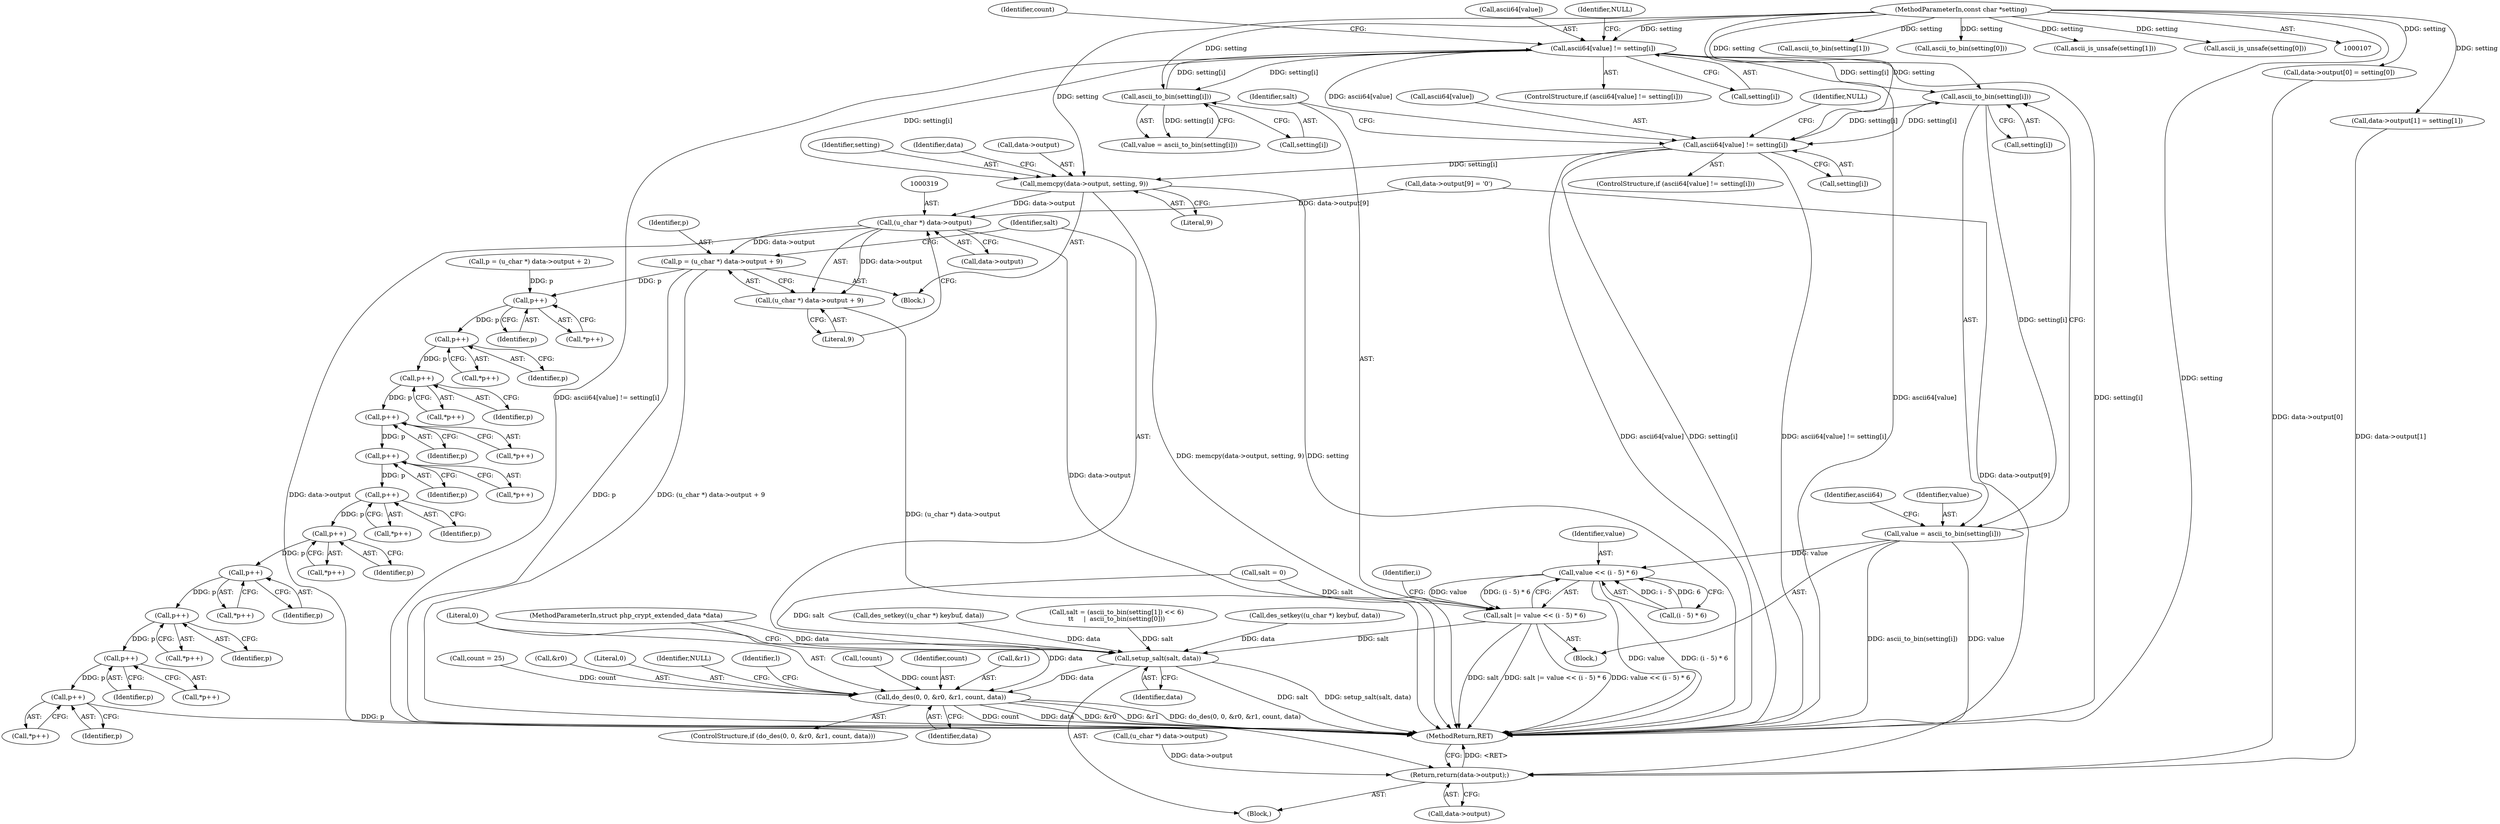digraph "0_php_aab49e934de1fff046e659cbec46e3d053b41c34@array" {
"1000228" [label="(Call,ascii_to_bin(setting[i]))"];
"1000233" [label="(Call,ascii64[value] != setting[i])"];
"1000188" [label="(Call,ascii64[value] != setting[i])"];
"1000183" [label="(Call,ascii_to_bin(setting[i]))"];
"1000109" [label="(MethodParameterIn,const char *setting)"];
"1000228" [label="(Call,ascii_to_bin(setting[i]))"];
"1000226" [label="(Call,value = ascii_to_bin(setting[i]))"];
"1000244" [label="(Call,value << (i - 5) * 6)"];
"1000242" [label="(Call,salt |= value << (i - 5) * 6)"];
"1000381" [label="(Call,setup_salt(salt, data))"];
"1000385" [label="(Call,do_des(0, 0, &r0, &r1, count, data))"];
"1000302" [label="(Call,memcpy(data->output, setting, 9))"];
"1000318" [label="(Call,(u_char *) data->output)"];
"1000315" [label="(Call,p = (u_char *) data->output + 9)"];
"1000403" [label="(Call,p++)"];
"1000414" [label="(Call,p++)"];
"1000425" [label="(Call,p++)"];
"1000436" [label="(Call,p++)"];
"1000456" [label="(Call,p++)"];
"1000467" [label="(Call,p++)"];
"1000478" [label="(Call,p++)"];
"1000489" [label="(Call,p++)"];
"1000503" [label="(Call,p++)"];
"1000514" [label="(Call,p++)"];
"1000525" [label="(Call,p++)"];
"1000317" [label="(Call,(u_char *) data->output + 9)"];
"1000536" [label="(Return,return(data->output);)"];
"1000457" [label="(Identifier,p)"];
"1000227" [label="(Identifier,value)"];
"1000315" [label="(Call,p = (u_char *) data->output + 9)"];
"1000316" [label="(Identifier,p)"];
"1000110" [label="(MethodParameterIn,struct php_crypt_extended_data *data)"];
"1000387" [label="(Literal,0)"];
"1000155" [label="(Call,des_setkey((u_char *) keybuf, data))"];
"1000345" [label="(Call,ascii_to_bin(setting[1]))"];
"1000320" [label="(Call,data->output)"];
"1000395" [label="(Identifier,NULL)"];
"1000413" [label="(Call,*p++)"];
"1000397" [label="(Identifier,l)"];
"1000307" [label="(Literal,9)"];
"1000354" [label="(Call,data->output[0] = setting[0])"];
"1000317" [label="(Call,(u_char *) data->output + 9)"];
"1000536" [label="(Return,return(data->output);)"];
"1000404" [label="(Identifier,p)"];
"1000295" [label="(Call,des_setkey((u_char *) keybuf, data))"];
"1000425" [label="(Call,p++)"];
"1000478" [label="(Call,p++)"];
"1000363" [label="(Call,data->output[1] = setting[1])"];
"1000386" [label="(Literal,0)"];
"1000525" [label="(Call,p++)"];
"1000207" [label="(Call,!count)"];
"1000392" [label="(Identifier,count)"];
"1000384" [label="(ControlStructure,if (do_des(0, 0, &r0, &r1, count, data)))"];
"1000385" [label="(Call,do_des(0, 0, &r0, &r1, count, data))"];
"1000350" [label="(Call,ascii_to_bin(setting[0]))"];
"1000375" [label="(Call,(u_char *) data->output)"];
"1000488" [label="(Call,*p++)"];
"1000467" [label="(Call,p++)"];
"1000390" [label="(Call,&r1)"];
"1000466" [label="(Call,*p++)"];
"1000526" [label="(Identifier,p)"];
"1000477" [label="(Call,*p++)"];
"1000323" [label="(Literal,9)"];
"1000187" [label="(ControlStructure,if (ascii64[value] != setting[i]))"];
"1000437" [label="(Identifier,p)"];
"1000383" [label="(Identifier,data)"];
"1000326" [label="(Call,count = 25)"];
"1000232" [label="(ControlStructure,if (ascii64[value] != setting[i]))"];
"1000382" [label="(Identifier,salt)"];
"1000165" [label="(Block,)"];
"1000341" [label="(Call,salt = (ascii_to_bin(setting[1]) << 6)\n\t\t     |  ascii_to_bin(setting[0]))"];
"1000456" [label="(Call,p++)"];
"1000393" [label="(Identifier,data)"];
"1000415" [label="(Identifier,p)"];
"1000502" [label="(Call,*p++)"];
"1000188" [label="(Call,ascii64[value] != setting[i])"];
"1000479" [label="(Identifier,p)"];
"1000306" [label="(Identifier,setting)"];
"1000372" [label="(Call,p = (u_char *) data->output + 2)"];
"1000414" [label="(Call,p++)"];
"1000234" [label="(Call,ascii64[value])"];
"1000402" [label="(Call,*p++)"];
"1000515" [label="(Identifier,p)"];
"1000226" [label="(Call,value = ascii_to_bin(setting[i]))"];
"1000503" [label="(Call,p++)"];
"1000233" [label="(Call,ascii64[value] != setting[i])"];
"1000237" [label="(Call,setting[i])"];
"1000192" [label="(Call,setting[i])"];
"1000241" [label="(Identifier,NULL)"];
"1000235" [label="(Identifier,ascii64)"];
"1000181" [label="(Call,value = ascii_to_bin(setting[i]))"];
"1000244" [label="(Call,value << (i - 5) * 6)"];
"1000243" [label="(Identifier,salt)"];
"1000335" [label="(Call,ascii_is_unsafe(setting[1]))"];
"1000424" [label="(Call,*p++)"];
"1000436" [label="(Call,p++)"];
"1000381" [label="(Call,setup_salt(salt, data))"];
"1000455" [label="(Call,*p++)"];
"1000198" [label="(Identifier,count)"];
"1000468" [label="(Identifier,p)"];
"1000490" [label="(Identifier,p)"];
"1000331" [label="(Call,ascii_is_unsafe(setting[0]))"];
"1000403" [label="(Call,p++)"];
"1000189" [label="(Call,ascii64[value])"];
"1000228" [label="(Call,ascii_to_bin(setting[i]))"];
"1000246" [label="(Call,(i - 5) * 6)"];
"1000245" [label="(Identifier,value)"];
"1000524" [label="(Call,*p++)"];
"1000318" [label="(Call,(u_char *) data->output)"];
"1000229" [label="(Call,setting[i])"];
"1000109" [label="(MethodParameterIn,const char *setting)"];
"1000196" [label="(Identifier,NULL)"];
"1000489" [label="(Call,p++)"];
"1000426" [label="(Identifier,p)"];
"1000302" [label="(Call,memcpy(data->output, setting, 9))"];
"1000216" [label="(Call,salt = 0)"];
"1000504" [label="(Identifier,p)"];
"1000224" [label="(Block,)"];
"1000311" [label="(Identifier,data)"];
"1000537" [label="(Call,data->output)"];
"1000514" [label="(Call,p++)"];
"1000308" [label="(Call,data->output[9] = '\0')"];
"1000435" [label="(Call,*p++)"];
"1000388" [label="(Call,&r0)"];
"1000242" [label="(Call,salt |= value << (i - 5) * 6)"];
"1000540" [label="(MethodReturn,RET)"];
"1000303" [label="(Call,data->output)"];
"1000184" [label="(Call,setting[i])"];
"1000223" [label="(Identifier,i)"];
"1000183" [label="(Call,ascii_to_bin(setting[i]))"];
"1000513" [label="(Call,*p++)"];
"1000111" [label="(Block,)"];
"1000228" -> "1000226"  [label="AST: "];
"1000228" -> "1000229"  [label="CFG: "];
"1000229" -> "1000228"  [label="AST: "];
"1000226" -> "1000228"  [label="CFG: "];
"1000228" -> "1000226"  [label="DDG: setting[i]"];
"1000233" -> "1000228"  [label="DDG: setting[i]"];
"1000188" -> "1000228"  [label="DDG: setting[i]"];
"1000109" -> "1000228"  [label="DDG: setting"];
"1000228" -> "1000233"  [label="DDG: setting[i]"];
"1000233" -> "1000232"  [label="AST: "];
"1000233" -> "1000237"  [label="CFG: "];
"1000234" -> "1000233"  [label="AST: "];
"1000237" -> "1000233"  [label="AST: "];
"1000241" -> "1000233"  [label="CFG: "];
"1000243" -> "1000233"  [label="CFG: "];
"1000233" -> "1000540"  [label="DDG: setting[i]"];
"1000233" -> "1000540"  [label="DDG: ascii64[value] != setting[i]"];
"1000233" -> "1000540"  [label="DDG: ascii64[value]"];
"1000188" -> "1000233"  [label="DDG: ascii64[value]"];
"1000109" -> "1000233"  [label="DDG: setting"];
"1000233" -> "1000302"  [label="DDG: setting[i]"];
"1000188" -> "1000187"  [label="AST: "];
"1000188" -> "1000192"  [label="CFG: "];
"1000189" -> "1000188"  [label="AST: "];
"1000192" -> "1000188"  [label="AST: "];
"1000196" -> "1000188"  [label="CFG: "];
"1000198" -> "1000188"  [label="CFG: "];
"1000188" -> "1000540"  [label="DDG: ascii64[value] != setting[i]"];
"1000188" -> "1000540"  [label="DDG: ascii64[value]"];
"1000188" -> "1000540"  [label="DDG: setting[i]"];
"1000188" -> "1000183"  [label="DDG: setting[i]"];
"1000183" -> "1000188"  [label="DDG: setting[i]"];
"1000109" -> "1000188"  [label="DDG: setting"];
"1000188" -> "1000302"  [label="DDG: setting[i]"];
"1000183" -> "1000181"  [label="AST: "];
"1000183" -> "1000184"  [label="CFG: "];
"1000184" -> "1000183"  [label="AST: "];
"1000181" -> "1000183"  [label="CFG: "];
"1000183" -> "1000181"  [label="DDG: setting[i]"];
"1000109" -> "1000183"  [label="DDG: setting"];
"1000109" -> "1000107"  [label="AST: "];
"1000109" -> "1000540"  [label="DDG: setting"];
"1000109" -> "1000302"  [label="DDG: setting"];
"1000109" -> "1000331"  [label="DDG: setting"];
"1000109" -> "1000335"  [label="DDG: setting"];
"1000109" -> "1000345"  [label="DDG: setting"];
"1000109" -> "1000350"  [label="DDG: setting"];
"1000109" -> "1000354"  [label="DDG: setting"];
"1000109" -> "1000363"  [label="DDG: setting"];
"1000226" -> "1000224"  [label="AST: "];
"1000227" -> "1000226"  [label="AST: "];
"1000235" -> "1000226"  [label="CFG: "];
"1000226" -> "1000540"  [label="DDG: value"];
"1000226" -> "1000540"  [label="DDG: ascii_to_bin(setting[i])"];
"1000226" -> "1000244"  [label="DDG: value"];
"1000244" -> "1000242"  [label="AST: "];
"1000244" -> "1000246"  [label="CFG: "];
"1000245" -> "1000244"  [label="AST: "];
"1000246" -> "1000244"  [label="AST: "];
"1000242" -> "1000244"  [label="CFG: "];
"1000244" -> "1000540"  [label="DDG: value"];
"1000244" -> "1000540"  [label="DDG: (i - 5) * 6"];
"1000244" -> "1000242"  [label="DDG: value"];
"1000244" -> "1000242"  [label="DDG: (i - 5) * 6"];
"1000246" -> "1000244"  [label="DDG: i - 5"];
"1000246" -> "1000244"  [label="DDG: 6"];
"1000242" -> "1000224"  [label="AST: "];
"1000243" -> "1000242"  [label="AST: "];
"1000223" -> "1000242"  [label="CFG: "];
"1000242" -> "1000540"  [label="DDG: salt |= value << (i - 5) * 6"];
"1000242" -> "1000540"  [label="DDG: value << (i - 5) * 6"];
"1000242" -> "1000540"  [label="DDG: salt"];
"1000216" -> "1000242"  [label="DDG: salt"];
"1000242" -> "1000381"  [label="DDG: salt"];
"1000381" -> "1000111"  [label="AST: "];
"1000381" -> "1000383"  [label="CFG: "];
"1000382" -> "1000381"  [label="AST: "];
"1000383" -> "1000381"  [label="AST: "];
"1000386" -> "1000381"  [label="CFG: "];
"1000381" -> "1000540"  [label="DDG: salt"];
"1000381" -> "1000540"  [label="DDG: setup_salt(salt, data)"];
"1000216" -> "1000381"  [label="DDG: salt"];
"1000341" -> "1000381"  [label="DDG: salt"];
"1000155" -> "1000381"  [label="DDG: data"];
"1000295" -> "1000381"  [label="DDG: data"];
"1000110" -> "1000381"  [label="DDG: data"];
"1000381" -> "1000385"  [label="DDG: data"];
"1000385" -> "1000384"  [label="AST: "];
"1000385" -> "1000393"  [label="CFG: "];
"1000386" -> "1000385"  [label="AST: "];
"1000387" -> "1000385"  [label="AST: "];
"1000388" -> "1000385"  [label="AST: "];
"1000390" -> "1000385"  [label="AST: "];
"1000392" -> "1000385"  [label="AST: "];
"1000393" -> "1000385"  [label="AST: "];
"1000395" -> "1000385"  [label="CFG: "];
"1000397" -> "1000385"  [label="CFG: "];
"1000385" -> "1000540"  [label="DDG: count"];
"1000385" -> "1000540"  [label="DDG: data"];
"1000385" -> "1000540"  [label="DDG: &r0"];
"1000385" -> "1000540"  [label="DDG: &r1"];
"1000385" -> "1000540"  [label="DDG: do_des(0, 0, &r0, &r1, count, data)"];
"1000207" -> "1000385"  [label="DDG: count"];
"1000326" -> "1000385"  [label="DDG: count"];
"1000110" -> "1000385"  [label="DDG: data"];
"1000302" -> "1000165"  [label="AST: "];
"1000302" -> "1000307"  [label="CFG: "];
"1000303" -> "1000302"  [label="AST: "];
"1000306" -> "1000302"  [label="AST: "];
"1000307" -> "1000302"  [label="AST: "];
"1000311" -> "1000302"  [label="CFG: "];
"1000302" -> "1000540"  [label="DDG: setting"];
"1000302" -> "1000540"  [label="DDG: memcpy(data->output, setting, 9)"];
"1000302" -> "1000318"  [label="DDG: data->output"];
"1000318" -> "1000317"  [label="AST: "];
"1000318" -> "1000320"  [label="CFG: "];
"1000319" -> "1000318"  [label="AST: "];
"1000320" -> "1000318"  [label="AST: "];
"1000323" -> "1000318"  [label="CFG: "];
"1000318" -> "1000540"  [label="DDG: data->output"];
"1000318" -> "1000315"  [label="DDG: data->output"];
"1000318" -> "1000317"  [label="DDG: data->output"];
"1000308" -> "1000318"  [label="DDG: data->output[9]"];
"1000318" -> "1000536"  [label="DDG: data->output"];
"1000315" -> "1000165"  [label="AST: "];
"1000315" -> "1000317"  [label="CFG: "];
"1000316" -> "1000315"  [label="AST: "];
"1000317" -> "1000315"  [label="AST: "];
"1000382" -> "1000315"  [label="CFG: "];
"1000315" -> "1000540"  [label="DDG: p"];
"1000315" -> "1000540"  [label="DDG: (u_char *) data->output + 9"];
"1000315" -> "1000403"  [label="DDG: p"];
"1000403" -> "1000402"  [label="AST: "];
"1000403" -> "1000404"  [label="CFG: "];
"1000404" -> "1000403"  [label="AST: "];
"1000402" -> "1000403"  [label="CFG: "];
"1000372" -> "1000403"  [label="DDG: p"];
"1000403" -> "1000414"  [label="DDG: p"];
"1000414" -> "1000413"  [label="AST: "];
"1000414" -> "1000415"  [label="CFG: "];
"1000415" -> "1000414"  [label="AST: "];
"1000413" -> "1000414"  [label="CFG: "];
"1000414" -> "1000425"  [label="DDG: p"];
"1000425" -> "1000424"  [label="AST: "];
"1000425" -> "1000426"  [label="CFG: "];
"1000426" -> "1000425"  [label="AST: "];
"1000424" -> "1000425"  [label="CFG: "];
"1000425" -> "1000436"  [label="DDG: p"];
"1000436" -> "1000435"  [label="AST: "];
"1000436" -> "1000437"  [label="CFG: "];
"1000437" -> "1000436"  [label="AST: "];
"1000435" -> "1000436"  [label="CFG: "];
"1000436" -> "1000456"  [label="DDG: p"];
"1000456" -> "1000455"  [label="AST: "];
"1000456" -> "1000457"  [label="CFG: "];
"1000457" -> "1000456"  [label="AST: "];
"1000455" -> "1000456"  [label="CFG: "];
"1000456" -> "1000467"  [label="DDG: p"];
"1000467" -> "1000466"  [label="AST: "];
"1000467" -> "1000468"  [label="CFG: "];
"1000468" -> "1000467"  [label="AST: "];
"1000466" -> "1000467"  [label="CFG: "];
"1000467" -> "1000478"  [label="DDG: p"];
"1000478" -> "1000477"  [label="AST: "];
"1000478" -> "1000479"  [label="CFG: "];
"1000479" -> "1000478"  [label="AST: "];
"1000477" -> "1000478"  [label="CFG: "];
"1000478" -> "1000489"  [label="DDG: p"];
"1000489" -> "1000488"  [label="AST: "];
"1000489" -> "1000490"  [label="CFG: "];
"1000490" -> "1000489"  [label="AST: "];
"1000488" -> "1000489"  [label="CFG: "];
"1000489" -> "1000503"  [label="DDG: p"];
"1000503" -> "1000502"  [label="AST: "];
"1000503" -> "1000504"  [label="CFG: "];
"1000504" -> "1000503"  [label="AST: "];
"1000502" -> "1000503"  [label="CFG: "];
"1000503" -> "1000514"  [label="DDG: p"];
"1000514" -> "1000513"  [label="AST: "];
"1000514" -> "1000515"  [label="CFG: "];
"1000515" -> "1000514"  [label="AST: "];
"1000513" -> "1000514"  [label="CFG: "];
"1000514" -> "1000525"  [label="DDG: p"];
"1000525" -> "1000524"  [label="AST: "];
"1000525" -> "1000526"  [label="CFG: "];
"1000526" -> "1000525"  [label="AST: "];
"1000524" -> "1000525"  [label="CFG: "];
"1000525" -> "1000540"  [label="DDG: p"];
"1000317" -> "1000323"  [label="CFG: "];
"1000323" -> "1000317"  [label="AST: "];
"1000317" -> "1000540"  [label="DDG: (u_char *) data->output"];
"1000536" -> "1000111"  [label="AST: "];
"1000536" -> "1000537"  [label="CFG: "];
"1000537" -> "1000536"  [label="AST: "];
"1000540" -> "1000536"  [label="CFG: "];
"1000536" -> "1000540"  [label="DDG: <RET>"];
"1000308" -> "1000536"  [label="DDG: data->output[9]"];
"1000375" -> "1000536"  [label="DDG: data->output"];
"1000363" -> "1000536"  [label="DDG: data->output[1]"];
"1000354" -> "1000536"  [label="DDG: data->output[0]"];
}
